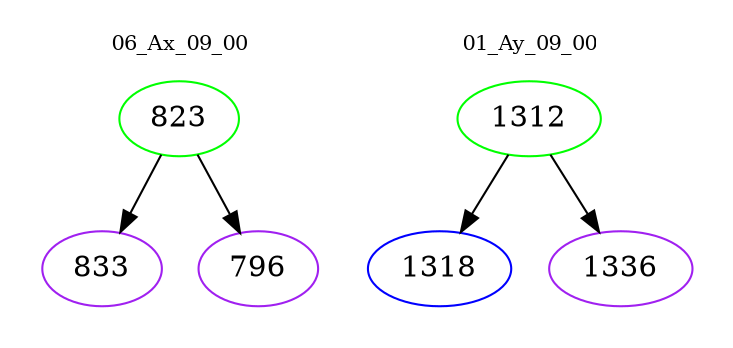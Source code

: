digraph{
subgraph cluster_0 {
color = white
label = "06_Ax_09_00";
fontsize=10;
T0_823 [label="823", color="green"]
T0_823 -> T0_833 [color="black"]
T0_833 [label="833", color="purple"]
T0_823 -> T0_796 [color="black"]
T0_796 [label="796", color="purple"]
}
subgraph cluster_1 {
color = white
label = "01_Ay_09_00";
fontsize=10;
T1_1312 [label="1312", color="green"]
T1_1312 -> T1_1318 [color="black"]
T1_1318 [label="1318", color="blue"]
T1_1312 -> T1_1336 [color="black"]
T1_1336 [label="1336", color="purple"]
}
}
